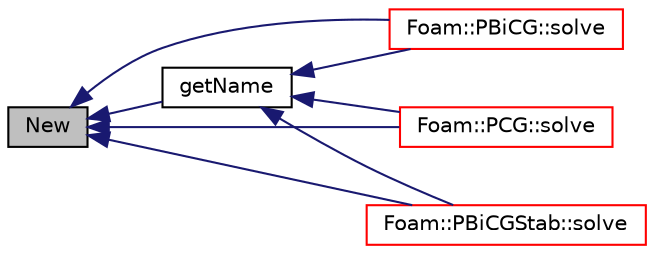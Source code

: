 digraph "New"
{
  bgcolor="transparent";
  edge [fontname="Helvetica",fontsize="10",labelfontname="Helvetica",labelfontsize="10"];
  node [fontname="Helvetica",fontsize="10",shape=record];
  rankdir="LR";
  Node1049 [label="New",height=0.2,width=0.4,color="black", fillcolor="grey75", style="filled", fontcolor="black"];
  Node1049 -> Node1050 [dir="back",color="midnightblue",fontsize="10",style="solid",fontname="Helvetica"];
  Node1050 [label="getName",height=0.2,width=0.4,color="black",URL="$a27941.html#ac59fad692d6ce7568c8086fe89073005",tooltip="Find the preconditioner name (directly or from a sub-dictionary) "];
  Node1050 -> Node1051 [dir="back",color="midnightblue",fontsize="10",style="solid",fontname="Helvetica"];
  Node1051 [label="Foam::PBiCG::solve",height=0.2,width=0.4,color="red",URL="$a28081.html#ad38597d099f9905e3f399b01af791bcb",tooltip="Solve the matrix with this solver. "];
  Node1050 -> Node1054 [dir="back",color="midnightblue",fontsize="10",style="solid",fontname="Helvetica"];
  Node1054 [label="Foam::PCG::solve",height=0.2,width=0.4,color="red",URL="$a28089.html#ad38597d099f9905e3f399b01af791bcb",tooltip="Solve the matrix with this solver. "];
  Node1050 -> Node1058 [dir="back",color="midnightblue",fontsize="10",style="solid",fontname="Helvetica"];
  Node1058 [label="Foam::PBiCGStab::solve",height=0.2,width=0.4,color="red",URL="$a28085.html#ad38597d099f9905e3f399b01af791bcb",tooltip="Solve the matrix with this solver. "];
  Node1049 -> Node1054 [dir="back",color="midnightblue",fontsize="10",style="solid",fontname="Helvetica"];
  Node1049 -> Node1051 [dir="back",color="midnightblue",fontsize="10",style="solid",fontname="Helvetica"];
  Node1049 -> Node1058 [dir="back",color="midnightblue",fontsize="10",style="solid",fontname="Helvetica"];
}

